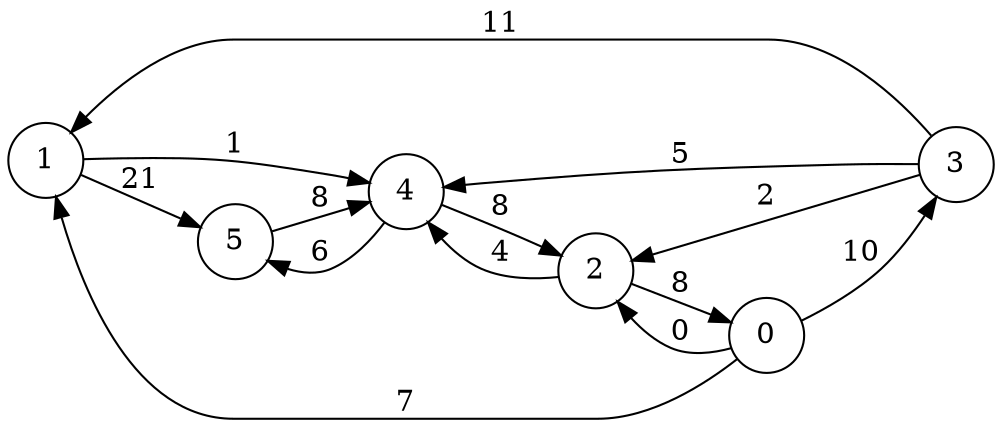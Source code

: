  digraph finite_state_machine { 
 rankdir=LR; 
 size= "8,5" 

 node [shape = circle]; 
 1 -> 5  [label = 21]; 
 1 -> 4  [label = 1]; 
 3 -> 1  [label = 11]; 
 3 -> 2  [label = 2]; 
 3 -> 4  [label = 5]; 
 0 -> 1  [label = 7]; 
 0 -> 3  [label = 10]; 
 0 -> 2  [label = 0]; 
 2 -> 0  [label = 8]; 
 2 -> 4  [label = 4]; 
 4 -> 2  [label = 8]; 
 4 -> 5  [label = 6]; 
 5 -> 4  [label = 8]; 

  } 
